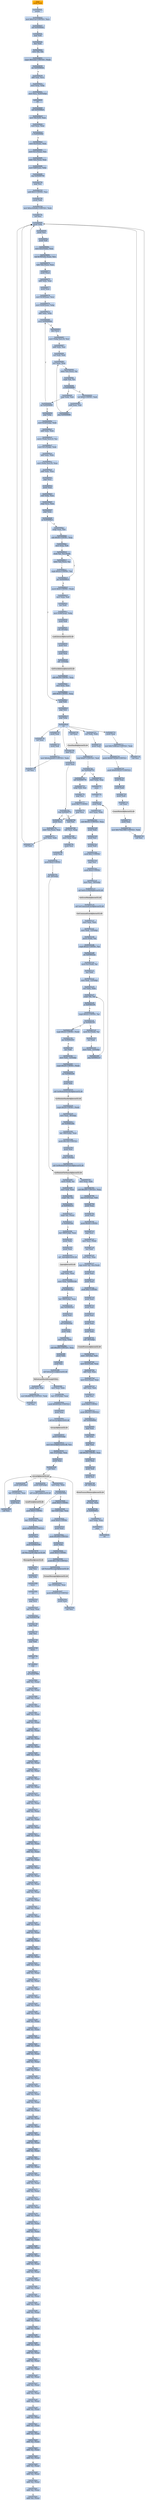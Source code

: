 digraph G {
node[shape=rectangle,style=filled,fillcolor=lightsteelblue,color=lightsteelblue]
bgcolor="transparent"
a0x00406640pushl_edx[label="start\npushl %edx",color="lightgrey",fillcolor="orange"];
a0x00406641pusha_[label="0x00406641\npusha "];
a0x00406642movl_0x21afUINT32_ecx[label="0x00406642\nmovl $0x21af<UINT32>, %ecx"];
a0x00406647call_0x0040664c[label="0x00406647\ncall 0x0040664c"];
a0x0040664cpopl_edi[label="0x0040664c\npopl %edi"];
a0x0040664ddecl_edi[label="0x0040664d\ndecl %edi"];
a0x0040664exorw_di_di[label="0x0040664e\nxorw %di, %di"];
a0x00406651cmpw_0x5a4dUINT16_edi_[label="0x00406651\ncmpw $0x5a4d<UINT16>, (%edi)"];
a0x00406656jne_0x0040664d[label="0x00406656\njne 0x0040664d"];
a0x00406658addl_edi_ecx[label="0x00406658\naddl %edi, %ecx"];
a0x0040665amovl_esp_ebp[label="0x0040665a\nmovl %esp, %ebp"];
a0x0040665cmovl_ecx_0x20ebp_[label="0x0040665c\nmovl %ecx, 0x20(%ebp)"];
a0x0040665fcld_[label="0x0040665f\ncld "];
a0x00406660call_0x004066e5[label="0x00406660\ncall 0x004066e5"];
a0x004066e5movl_fs_0x30_eax[label="0x004066e5\nmovl %fs:0x30, %eax"];
a0x004066ebtestl_eax_eax[label="0x004066eb\ntestl %eax, %eax"];
a0x004066edjs_0x004066fb[label="0x004066ed\njs 0x004066fb"];
a0x004066efmovl_0xceax__eax[label="0x004066ef\nmovl 0xc(%eax), %eax"];
a0x004066f2movl_0x1ceax__esi[label="0x004066f2\nmovl 0x1c(%eax), %esi"];
a0x004066f5lodsl_ds_esi__eax[label="0x004066f5\nlodsl %ds:(%esi), %eax"];
a0x004066f6movl_0x8eax__ebx[label="0x004066f6\nmovl 0x8(%eax), %ebx"];
a0x004066f9jmp_0x00406704[label="0x004066f9\njmp 0x00406704"];
a0x00406704popl_esi[label="0x00406704\npopl %esi"];
a0x00406705addl_0x3UINT8_esi[label="0x00406705\naddl $0x3<UINT8>, %esi"];
a0x00406708pushl_ebx[label="0x00406708\npushl %ebx"];
a0x00406709movl_0xec0e4e8eUINT32_edx[label="0x00406709\nmovl $0xec0e4e8e<UINT32>, %edx"];
a0x0040670ecall_esi[label="0x0040670e\ncall %esi"];
a0x00406668pushl_ebp[label="0x00406668\npushl %ebp"];
a0x00406669pushl_esi[label="0x00406669\npushl %esi"];
a0x0040666apushl_edi[label="0x0040666a\npushl %edi"];
a0x0040666bmovl_0x3cebx__eax[label="0x0040666b\nmovl 0x3c(%ebx), %eax"];
a0x0040666eleal_0x78ebxeax__esi[label="0x0040666e\nleal 0x78(%ebx,%eax), %esi"];
a0x00406672lodsl_ds_esi__eax[label="0x00406672\nlodsl %ds:(%esi), %eax"];
a0x00406673pushl_esi_[label="0x00406673\npushl (%esi)"];
a0x00406675addl_ebx_eax[label="0x00406675\naddl %ebx, %eax"];
a0x00406677pushl_eax[label="0x00406677\npushl %eax"];
a0x00406678movl_0x18eax__ecx[label="0x00406678\nmovl 0x18(%eax), %ecx"];
a0x0040667bmovl_0x20eax__ebp[label="0x0040667b\nmovl 0x20(%eax), %ebp"];
a0x0040667eaddl_ebx_ebp[label="0x0040667e\naddl %ebx, %ebp"];
a0x00406680jecxz_0x004066de[label="0x00406680\njecxz 0x004066de"];
a0x00406682decl_ecx[label="0x00406682\ndecl %ecx"];
a0x00406683movl_ebpecx4__esi[label="0x00406683\nmovl (%ebp,%ecx,4), %esi"];
a0x00406687addl_ebx_esi[label="0x00406687\naddl %ebx, %esi"];
a0x00406689xorl_edi_edi[label="0x00406689\nxorl %edi, %edi"];
a0x0040668bxorl_eax_eax[label="0x0040668b\nxorl %eax, %eax"];
a0x0040668dlodsb_ds_esi__al[label="0x0040668d\nlodsb %ds:(%esi), %al"];
a0x0040668ecmpb_ah_al[label="0x0040668e\ncmpb %ah, %al"];
a0x00406690je_0x00406699[label="0x00406690\nje 0x00406699"];
a0x00406692rorl_0xdUINT8_edi[label="0x00406692\nrorl $0xd<UINT8>, %edi"];
a0x00406695addl_eax_edi[label="0x00406695\naddl %eax, %edi"];
a0x00406697jmp_0x0040668b[label="0x00406697\njmp 0x0040668b"];
a0x00406699cmpl_edx_edi[label="0x00406699\ncmpl %edx, %edi"];
a0x0040669bjne_0x00406680[label="0x0040669b\njne 0x00406680"];
a0x0040669dpopl_ebp[label="0x0040669d\npopl %ebp"];
a0x0040669emovl_0x24ebp__edx[label="0x0040669e\nmovl 0x24(%ebp), %edx"];
a0x004066a1addl_ebx_edx[label="0x004066a1\naddl %ebx, %edx"];
a0x004066a3movw_edxecx2__cx[label="0x004066a3\nmovw (%edx,%ecx,2), %cx"];
a0x004066a7movl_0x1cebp__edx[label="0x004066a7\nmovl 0x1c(%ebp), %edx"];
a0x004066aaaddl_ebx_edx[label="0x004066aa\naddl %ebx, %edx"];
a0x004066acmovl_edxecx4__eax[label="0x004066ac\nmovl (%edx,%ecx,4), %eax"];
a0x004066afaddl_ebx_eax[label="0x004066af\naddl %ebx, %eax"];
a0x004066b1popl_ecx[label="0x004066b1\npopl %ecx"];
a0x004066b2pushl_eax[label="0x004066b2\npushl %eax"];
a0x004066b3subl_ebp_eax[label="0x004066b3\nsubl %ebp, %eax"];
a0x004066b5cmpl_ecx_eax[label="0x004066b5\ncmpl %ecx, %eax"];
a0x004066b7popl_eax[label="0x004066b7\npopl %eax"];
a0x004066b8ja_0x004066e1[label="0x004066b8\nja 0x004066e1"];
a0x004066e1popl_edi[label="0x004066e1\npopl %edi"];
a0x004066e2popl_esi[label="0x004066e2\npopl %esi"];
a0x004066e3popl_ebp[label="0x004066e3\npopl %ebp"];
a0x004066e4ret[label="0x004066e4\nret"];
a0x00406710pushl_eax[label="0x00406710\npushl %eax"];
a0x00406711movl_0x7c0dfcaaUINT32_edx[label="0x00406711\nmovl $0x7c0dfcaa<UINT32>, %edx"];
a0x00406716call_esi[label="0x00406716\ncall %esi"];
a0x00406718pushl_eax[label="0x00406718\npushl %eax"];
a0x00406719pushl_edi[label="0x00406719\npushl %edi"];
a0x0040671amovl_0x4ee4a045UINT32_edx[label="0x0040671a\nmovl $0x4ee4a045<UINT32>, %edx"];
a0x0040671fcall_esi[label="0x0040671f\ncall %esi"];
a0x00406721xorl_edx_edx[label="0x00406721\nxorl %edx, %edx"];
a0x00406723pushl_edx[label="0x00406723\npushl %edx"];
a0x00406724pushl_0x6d756369UINT32[label="0x00406724\npushl $0x6d756369<UINT32>"];
a0x00406729pushl_0x6c656167UINT32[label="0x00406729\npushl $0x6c656167<UINT32>"];
a0x0040672epushl_esp[label="0x0040672e\npushl %esp"];
a0x0040672fpushl_edx[label="0x0040672f\npushl %edx"];
a0x00406730pushl_edx[label="0x00406730\npushl %edx"];
a0x00406731call_eax[label="0x00406731\ncall %eax"];
CreateMutexA_kernel32_dll[label="CreateMutexA@kernel32.dll",color="lightgrey",fillcolor="lightgrey"];
a0x00406733pushl_eax[label="0x00406733\npushl %eax"];
a0x00406734movl_0x75da1966UINT32_edx[label="0x00406734\nmovl $0x75da1966<UINT32>, %edx"];
a0x00406739call_esi[label="0x00406739\ncall %esi"];
a0x004066baxchgl_eax_esi[label="0x004066ba\nxchgl %eax, %esi"];
a0x004066bbsubl_0x40UINT8_esp[label="0x004066bb\nsubl $0x40<UINT8>, %esp"];
a0x004066bemovl_esp_edi[label="0x004066be\nmovl %esp, %edi"];
a0x004066c0stosb_al_es_edi_[label="0x004066c0\nstosb %al, %es:(%edi)"];
a0x004066c1lodsb_ds_esi__al[label="0x004066c1\nlodsb %ds:(%esi), %al"];
a0x004066c2cmpb_0x2eUINT8_al[label="0x004066c2\ncmpb $0x2e<UINT8>, %al"];
a0x004066c4jne_0x004066c0[label="0x004066c4\njne 0x004066c0"];
a0x004066c6movb_0x0UINT8_edi_[label="0x004066c6\nmovb $0x0<UINT8>, (%edi)"];
a0x004066c9movl_esp_edi[label="0x004066c9\nmovl %esp, %edi"];
a0x004066cbincl_edi[label="0x004066cb\nincl %edi"];
a0x004066ccmovl_0x48esp__ebp[label="0x004066cc\nmovl 0x48(%esp), %ebp"];
a0x004066d0pushl_edi[label="0x004066d0\npushl %edi"];
a0x004066d1call__8ebp_[label="0x004066d1\ncall -8(%ebp)"];
LoadLibraryA_kernel32_dll[label="LoadLibraryA@kernel32.dll",color="lightgrey",fillcolor="lightgrey"];
a0x004066d4pushl_esi[label="0x004066d4\npushl %esi"];
a0x004066d5pushl_eax[label="0x004066d5\npushl %eax"];
a0x004066d6call__12ebp_[label="0x004066d6\ncall -12(%ebp)"];
GetProcAddress_kernel32_dll[label="GetProcAddress@kernel32.dll",color="lightgrey",fillcolor="lightgrey"];
a0x004066d9addl_0x38UINT8_esp[label="0x004066d9\naddl $0x38<UINT8>, %esp"];
a0x004066dcmovl_eax_ecx[label="0x004066dc\nmovl %eax, %ecx"];
a0x004066deaddl_0x8UINT8_esp[label="0x004066de\naddl $0x8<UINT8>, %esp"];
a0x0040673bcall_eax[label="0x0040673b\ncall %eax"];
RtlGetLastWin32Error_NTDLL[label="RtlGetLastWin32Error@NTDLL",color="lightgrey",fillcolor="lightgrey"];
a0x0040673dxchgl_eax_edi[label="0x0040673d\nxchgl %eax, %edi"];
a0x0040673emovl_0xffd97fbUINT32_edx[label="0x0040673e\nmovl $0xffd97fb<UINT32>, %edx"];
a0x00406743call_esi[label="0x00406743\ncall %esi"];
a0x00406745call_eax[label="0x00406745\ncall %eax"];
CloseHandle_kernel32_dll[label="CloseHandle@kernel32.dll",color="lightgrey",fillcolor="lightgrey"];
a0x00406747cmpl_0xb7UINT32_edi[label="0x00406747\ncmpl $0xb7<UINT32>, %edi"];
a0x0040674djne_0x00406753[label="0x0040674d\njne 0x00406753"];
a0x0040674fmovl_ebp_esp[label="0x0040674f\nmovl %ebp, %esp"];
a0x00406753call_0x00406774[label="0x00406753\ncall 0x00406774"];
a0x00406774xchgl_edi_esi[label="0x00406774\nxchgl %edi, %esi"];
a0x00406776popl_esi[label="0x00406776\npopl %esi"];
a0x00406777pushl_0x7UINT8[label="0x00406777\npushl $0x7<UINT8>"];
a0x00406779popl_ecx[label="0x00406779\npopl %ecx"];
a0x0040677apushl_ecx[label="0x0040677a\npushl %ecx"];
a0x0040677blodsl_ds_esi__eax[label="0x0040677b\nlodsl %ds:(%esi), %eax"];
a0x0040677cmovl_eax_edx[label="0x0040677c\nmovl %eax, %edx"];
a0x0040677ecall_edi[label="0x0040677e\ncall %edi"];
a0x00406780popl_ecx[label="0x00406780\npopl %ecx"];
a0x00406781pushl_eax[label="0x00406781\npushl %eax"];
a0x00406782loop_0x0040677a[label="0x00406782\nloop 0x0040677a"];
a0x00406784incb_ch[label="0x00406784\nincb %ch"];
a0x00406786subl_ecx_esp[label="0x00406786\nsubl %ecx, %esp"];
a0x00406788movl_esp_eax[label="0x00406788\nmovl %esp, %eax"];
a0x0040678apushl_ecx[label="0x0040678a\npushl %ecx"];
a0x0040678bpushl_eax[label="0x0040678b\npushl %eax"];
a0x0040678cpushl_0x0UINT8[label="0x0040678c\npushl $0x0<UINT8>"];
a0x0040678ecall__36ebp_[label="0x0040678e\ncall -36(%ebp)"];
GetModuleFileNameA_kernel32_dll[label="GetModuleFileNameA@kernel32.dll",color="lightgrey",fillcolor="lightgrey"];
a0x00406791movl_esp_ebx[label="0x00406791\nmovl %esp, %ebx"];
a0x00406793subl_0x200UINT32_esp[label="0x00406793\nsubl $0x200<UINT32>, %esp"];
a0x00406799leal_0x10esp__edi[label="0x00406799\nleal 0x10(%esp), %edi"];
a0x0040679dpushl_esp[label="0x0040679d\npushl %esp"];
a0x0040679epushl_edi[label="0x0040679e\npushl %edi"];
a0x0040679fpushl_0x44UINT8[label="0x0040679f\npushl $0x44<UINT8>"];
a0x004067a1popl_ecx[label="0x004067a1\npopl %ecx"];
a0x004067a2movl_ecx_edi_[label="0x004067a2\nmovl %ecx, (%edi)"];
a0x004067a4incl_edi[label="0x004067a4\nincl %edi"];
a0x004067a5xorl_eax_eax[label="0x004067a5\nxorl %eax, %eax"];
a0x004067a7repz_stosb_al_es_edi_[label="0x004067a7\nrepz stosb %al, %es:(%edi)"];
a0x004067a9pushl_eax[label="0x004067a9\npushl %eax"];
a0x004067aapushl_eax[label="0x004067aa\npushl %eax"];
a0x004067abpushl_0xcUINT8[label="0x004067ab\npushl $0xc<UINT8>"];
a0x004067adpushl_eax[label="0x004067ad\npushl %eax"];
a0x004067aepushl_eax[label="0x004067ae\npushl %eax"];
a0x004067afpushl_eax[label="0x004067af\npushl %eax"];
a0x004067b0pushl_eax[label="0x004067b0\npushl %eax"];
a0x004067b1pushl_ebx[label="0x004067b1\npushl %ebx"];
a0x004067b2call__40ebp_[label="0x004067b2\ncall -40(%ebp)"];
CreateProcessA_kernel32_dll[label="CreateProcessA@kernel32.dll",color="lightgrey",fillcolor="lightgrey"];
a0x004067b5movl__16ebp__edi[label="0x004067b5\nmovl -16(%ebp), %edi"];
a0x004067b8movl_0x3cedi__eax[label="0x004067b8\nmovl 0x3c(%edi), %eax"];
a0x004067bbaddl_edi_eax[label="0x004067bb\naddl %edi, %eax"];
a0x004067bdmovl_0x2ceax__eax[label="0x004067bd\nmovl 0x2c(%eax), %eax"];
a0x004067c0addl_eax_edi[label="0x004067c0\naddl %eax, %edi"];
a0x004067c2popl_esi[label="0x004067c2\npopl %esi"];
a0x004067c3pushl_0x0UINT8[label="0x004067c3\npushl $0x0<UINT8>"];
a0x004067c5pushl_0xe52UINT32[label="0x004067c5\npushl $0xe52<UINT32>"];
a0x004067cacall_0x00406665[label="0x004067ca\ncall 0x00406665"];
a0x00406665popl_eax[label="0x00406665\npopl %eax"];
a0x00406666call_eax[label="0x00406666\ncall %eax"];
a0x004067cfpopl_eax[label="0x004067cf\npopl %eax"];
a0x004067d0subl_0x28UINT8_eax[label="0x004067d0\nsubl $0x28<UINT8>, %eax"];
a0x004067d3pushl_eax[label="0x004067d3\npushl %eax"];
a0x004067d4pushl_edi[label="0x004067d4\npushl %edi"];
a0x004067d5pushl_esi[label="0x004067d5\npushl %esi"];
a0x004067d6call__44ebp_[label="0x004067d6\ncall -44(%ebp)"];
WriteProcessMemory_kernel32_dll[label="WriteProcessMemory@kernel32.dll",color="lightgrey",fillcolor="lightgrey"];
a0x004067d9orl_eax_eax[label="0x004067d9\norl %eax, %eax"];
a0x004067dbje_0x00406813[label="0x004067db\nje 0x00406813"];
a0x00406813movl_ebp_esp[label="0x00406813\nmovl %ebp, %esp"];
a0x00406815popa_[label="0x00406815\npopa "];
a0x00406816ret[label="0x00406816\nret"];
a0x004021afpushl_ebp[label="0x004021af\npushl %ebp"];
a0x004021b0movl_esp_ebp[label="0x004021b0\nmovl %esp, %ebp"];
a0x004021b2subl_0x52cUINT32_esp[label="0x004021b2\nsubl $0x52c<UINT32>, %esp"];
a0x004021b8pushl_ebx[label="0x004021b8\npushl %ebx"];
a0x004021b9pushl_esi[label="0x004021b9\npushl %esi"];
a0x004021bapushl_edi[label="0x004021ba\npushl %edi"];
a0x004021bbpushl_0x1UINT8[label="0x004021bb\npushl $0x1<UINT8>"];
a0x004021bdpopl_esi[label="0x004021bd\npopl %esi"];
a0x004021bepushl_0x4UINT8[label="0x004021be\npushl $0x4<UINT8>"];
a0x004021c0movl_esi__24ebp_[label="0x004021c0\nmovl %esi, -24(%ebp)"];
a0x004021c3call_SetErrorMode_kernel32_dll[label="0x004021c3\ncall SetErrorMode@kernel32.dll"];
SetErrorMode_kernel32_dll[label="SetErrorMode@kernel32.dll",color="lightgrey",fillcolor="lightgrey"];
a0x004021c9call_GetCommandLineA_kernel32_dll[label="0x004021c9\ncall GetCommandLineA@kernel32.dll"];
GetCommandLineA_kernel32_dll[label="GetCommandLineA@kernel32.dll",color="lightgrey",fillcolor="lightgrey"];
a0x004021cfmovl_eax_edi[label="0x004021cf\nmovl %eax, %edi"];
a0x004021d1movl_edi__12ebp_[label="0x004021d1\nmovl %edi, -12(%ebp)"];
a0x004021d4movb_edi__al[label="0x004021d4\nmovb (%edi), %al"];
a0x004021d6cmpb_0x22UINT8_al[label="0x004021d6\ncmpb $0x22<UINT8>, %al"];
a0x004021d8jne_0x004022aa[label="0x004021d8\njne 0x004022aa"];
a0x004021demovb_0x1edi__al[label="0x004021de\nmovb 0x1(%edi), %al"];
a0x004021e1incl_edi[label="0x004021e1\nincl %edi"];
a0x004021e2movl_edi__12ebp_[label="0x004021e2\nmovl %edi, -12(%ebp)"];
a0x004021e5xorl_ebx_ebx[label="0x004021e5\nxorl %ebx, %ebx"];
a0x004021e7cmpb_bl_al[label="0x004021e7\ncmpb %bl, %al"];
a0x004021e9je_0x004021f8[label="0x004021e9\nje 0x004021f8"];
a0x004021ebcmpb_0x22UINT8_al[label="0x004021eb\ncmpb $0x22<UINT8>, %al"];
a0x004021edje_0x004021f8[label="0x004021ed\nje 0x004021f8"];
a0x004021efmovb_0x1edi__al[label="0x004021ef\nmovb 0x1(%edi), %al"];
a0x004021f2incl_edi[label="0x004021f2\nincl %edi"];
a0x004021f3movl_edi__12ebp_[label="0x004021f3\nmovl %edi, -12(%ebp)"];
a0x004021f6jmp_0x004021e7[label="0x004021f6\njmp 0x004021e7"];
a0x004021f8cmpb_0x22UINT8_edi_[label="0x004021f8\ncmpb $0x22<UINT8>, (%edi)"];
a0x004021fbjne_0x00402201[label="0x004021fb\njne 0x00402201"];
a0x004021fdincl_edi[label="0x004021fd\nincl %edi"];
a0x004021femovl_edi__12ebp_[label="0x004021fe\nmovl %edi, -12(%ebp)"];
a0x00402201cmpb_0x20UINT8_edi_[label="0x00402201\ncmpb $0x20<UINT8>, (%edi)"];
a0x00402204jne_0x0040220f[label="0x00402204\njne 0x0040220f"];
a0x0040220fpushl_ebx[label="0x0040220f\npushl %ebx"];
a0x00402210call_GetModuleHandleA_kernel32_dll[label="0x00402210\ncall GetModuleHandleA@kernel32.dll"];
GetModuleHandleA_kernel32_dll[label="GetModuleHandleA@kernel32.dll",color="lightgrey",fillcolor="lightgrey"];
a0x00402216cmpb_0x2fUINT8_edi_[label="0x00402216\ncmpb $0x2f<UINT8>, (%edi)"];
a0x00402219movl_eax__8ebp_[label="0x00402219\nmovl %eax, -8(%ebp)"];
a0x0040221cjne_0x00402282[label="0x0040221c\njne 0x00402282"];
a0x00402282leal__940ebp__eax[label="0x00402282\nleal -940(%ebp), %eax"];
a0x00402288pushl_0x100UINT32[label="0x00402288\npushl $0x100<UINT32>"];
a0x0040228dpushl_eax[label="0x0040228d\npushl %eax"];
a0x0040228epushl__8ebp_[label="0x0040228e\npushl -8(%ebp)"];
a0x00402291call_GetModuleFileNameA_kernel32_dll[label="0x00402291\ncall GetModuleFileNameA@kernel32.dll"];
a0x00402297movb_edi__cl[label="0x00402297\nmovb (%edi), %cl"];
a0x00402299movl_edi_eax[label="0x00402299\nmovl %edi, %eax"];
a0x0040229bcmpb_bl_cl[label="0x0040229b\ncmpb %bl, %cl"];
a0x0040229dje_0x004022c5[label="0x0040229d\nje 0x004022c5"];
a0x004022c5cmpb_bl_eax_[label="0x004022c5\ncmpb %bl, (%eax)"];
a0x004022c7je_0x004022fb[label="0x004022c7\nje 0x004022fb"];
a0x004022fbleal__940ebp__eax[label="0x004022fb\nleal -940(%ebp), %eax"];
a0x00402301pushl_ebx[label="0x00402301\npushl %ebx"];
a0x00402302pushl_eax[label="0x00402302\npushl %eax"];
a0x00402303call__lopen_kernel32_dll[label="0x00402303\ncall _lopen@kernel32.dll"];
a_lopen_kernel32_dll[label="_lopen@kernel32.dll",color="lightgrey",fillcolor="lightgrey"];
a0x00402309cmpl_ebx_eax[label="0x00402309\ncmpl %ebx, %eax"];
a0x0040230bmovl_eax_0x00405340[label="0x0040230b\nmovl %eax, 0x00405340"];
a0x00402310jnl_0x0040231d[label="0x00402310\njnl 0x0040231d"];
a0x00402312leal__940ebp__eax[label="0x00402312\nleal -940(%ebp), %eax"];
a0x00402318jmp_0x004025e2[label="0x00402318\njmp 0x004025e2"];
a0x004025e2pushl_eax[label="0x004025e2\npushl %eax"];
a0x004025e3call_0x00402feb[label="0x004025e3\ncall 0x00402feb"];
a0x00402febpushl_ebp[label="0x00402feb\npushl %ebp"];
a0x00402fecmovl_esp_ebp[label="0x00402fec\nmovl %esp, %ebp"];
a0x00402feesubl_0x200UINT32_esp[label="0x00402fee\nsubl $0x200<UINT32>, %esp"];
a0x00402ff4pushl_ebx[label="0x00402ff4\npushl %ebx"];
a0x00402ff5pushl_esi[label="0x00402ff5\npushl %esi"];
a0x00402ff6call_GetLastError_kernel32_dll[label="0x00402ff6\ncall GetLastError@kernel32.dll"];
a0x00402ffcmovl_eax_ebx[label="0x00402ffc\nmovl %eax, %ebx"];
a0x00402ffeleal__512ebp__eax[label="0x00402ffe\nleal -512(%ebp), %eax"];
a0x00403004pushl_0x4052dcUINT32[label="0x00403004\npushl $0x4052dc<UINT32>"];
a0x00403009pushl_eax[label="0x00403009\npushl %eax"];
a0x0040300acall_lstrcpyA_kernel32_dll[label="0x0040300a\ncall lstrcpyA@kernel32.dll"];
lstrcpyA_kernel32_dll[label="lstrcpyA@kernel32.dll",color="lightgrey",fillcolor="lightgrey"];
a0x00403010pushl_0x8ebp_[label="0x00403010\npushl 0x8(%ebp)"];
a0x00403013movl_lstrcatA_kernel32_dll_esi[label="0x00403013\nmovl lstrcatA@kernel32.dll, %esi"];
a0x00403019leal__512ebp__eax[label="0x00403019\nleal -512(%ebp), %eax"];
a0x0040301fpushl_eax[label="0x0040301f\npushl %eax"];
a0x00403020call_esi[label="0x00403020\ncall %esi"];
lstrcatA_kernel32_dll[label="lstrcatA@kernel32.dll",color="lightgrey",fillcolor="lightgrey"];
a0x00403022testl_ebx_ebx[label="0x00403022\ntestl %ebx, %ebx"];
a0x00403024je_0x00403064[label="0x00403024\nje 0x00403064"];
a0x00403026pushl_0x0UINT8[label="0x00403026\npushl $0x0<UINT8>"];
a0x00403064pushl_0x0UINT8[label="0x00403064\npushl $0x0<UINT8>"];
a0x00403066leal__512ebp__eax[label="0x00403066\nleal -512(%ebp), %eax"];
a0x0040306cpushl_0x405204UINT32[label="0x0040306c\npushl $0x405204<UINT32>"];
a0x00403071pushl_eax[label="0x00403071\npushl %eax"];
a0x00403072pushl_0x00405300[label="0x00403072\npushl 0x00405300"];
a0x00403078call_MessageBoxA_user32_dll[label="0x00403078\ncall MessageBoxA@user32.dll"];
MessageBoxA_user32_dll[label="MessageBoxA@user32.dll",color="lightgrey",fillcolor="lightgrey"];
a0x0040307epopl_esi[label="0x0040307e\npopl %esi"];
a0x0040307fpopl_ebx[label="0x0040307f\npopl %ebx"];
a0x00403080leave_[label="0x00403080\nleave "];
a0x00403081ret[label="0x00403081\nret"];
a0x004025e8popl_ecx[label="0x004025e8\npopl %ecx"];
a0x004025e9xorl_eax_eax[label="0x004025e9\nxorl %eax, %eax"];
a0x004025ebjmp_0x004027d6[label="0x004025eb\njmp 0x004027d6"];
a0x004027d6popl_edi[label="0x004027d6\npopl %edi"];
a0x004027d7popl_esi[label="0x004027d7\npopl %esi"];
a0x004027d8popl_ebx[label="0x004027d8\npopl %ebx"];
a0x004027d9leave_[label="0x004027d9\nleave "];
a0x004027daret[label="0x004027da\nret"];
a0x7c8000c0nop_[label="0x7c8000c0\nnop "];
a0x7c8000c1call_0x63d7f9f4[label="0x7c8000c1\ncall 0x63d7f9f4"];
a0x63d7f9f4addb_al_eax_[label="0x63d7f9f4\naddb %al, (%eax)"];
a0x63d7f9f6addb_al_eax_[label="0x63d7f9f6\naddb %al, (%eax)"];
a0x63d7f9f8addb_al_eax_[label="0x63d7f9f8\naddb %al, (%eax)"];
a0x63d7f9faaddb_al_eax_[label="0x63d7f9fa\naddb %al, (%eax)"];
a0x63d7f9fcaddb_al_eax_[label="0x63d7f9fc\naddb %al, (%eax)"];
a0x63d7f9feaddb_al_eax_[label="0x63d7f9fe\naddb %al, (%eax)"];
a0x63d7fa00addb_al_eax_[label="0x63d7fa00\naddb %al, (%eax)"];
a0x63d7fa02addb_al_eax_[label="0x63d7fa02\naddb %al, (%eax)"];
a0x63d7fa04addb_al_eax_[label="0x63d7fa04\naddb %al, (%eax)"];
a0x63d7fa06addb_al_eax_[label="0x63d7fa06\naddb %al, (%eax)"];
a0x63d7fa08addb_al_eax_[label="0x63d7fa08\naddb %al, (%eax)"];
a0x63d7fa0aaddb_al_eax_[label="0x63d7fa0a\naddb %al, (%eax)"];
a0x63d7fa0caddb_al_eax_[label="0x63d7fa0c\naddb %al, (%eax)"];
a0x63d7fa0eaddb_al_eax_[label="0x63d7fa0e\naddb %al, (%eax)"];
a0x63d7fa10addb_al_eax_[label="0x63d7fa10\naddb %al, (%eax)"];
a0x63d7fa12addb_al_eax_[label="0x63d7fa12\naddb %al, (%eax)"];
a0x63d7fa14addb_al_eax_[label="0x63d7fa14\naddb %al, (%eax)"];
a0x63d7fa16addb_al_eax_[label="0x63d7fa16\naddb %al, (%eax)"];
a0x63d7fa18addb_al_eax_[label="0x63d7fa18\naddb %al, (%eax)"];
a0x63d7fa1aaddb_al_eax_[label="0x63d7fa1a\naddb %al, (%eax)"];
a0x63d7fa1caddb_al_eax_[label="0x63d7fa1c\naddb %al, (%eax)"];
a0x63d7fa1eaddb_al_eax_[label="0x63d7fa1e\naddb %al, (%eax)"];
a0x63d7fa20addb_al_eax_[label="0x63d7fa20\naddb %al, (%eax)"];
a0x63d7fa22addb_al_eax_[label="0x63d7fa22\naddb %al, (%eax)"];
a0x63d7fa24addb_al_eax_[label="0x63d7fa24\naddb %al, (%eax)"];
a0x63d7fa26addb_al_eax_[label="0x63d7fa26\naddb %al, (%eax)"];
a0x63d7fa28addb_al_eax_[label="0x63d7fa28\naddb %al, (%eax)"];
a0x63d7fa2aaddb_al_eax_[label="0x63d7fa2a\naddb %al, (%eax)"];
a0x63d7fa2caddb_al_eax_[label="0x63d7fa2c\naddb %al, (%eax)"];
a0x63d7fa2eaddb_al_eax_[label="0x63d7fa2e\naddb %al, (%eax)"];
a0x63d7fa30addb_al_eax_[label="0x63d7fa30\naddb %al, (%eax)"];
a0x63d7fa32addb_al_eax_[label="0x63d7fa32\naddb %al, (%eax)"];
a0x63d7fa34addb_al_eax_[label="0x63d7fa34\naddb %al, (%eax)"];
a0x63d7fa36addb_al_eax_[label="0x63d7fa36\naddb %al, (%eax)"];
a0x63d7fa38addb_al_eax_[label="0x63d7fa38\naddb %al, (%eax)"];
a0x63d7fa3aaddb_al_eax_[label="0x63d7fa3a\naddb %al, (%eax)"];
a0x63d7fa3caddb_al_eax_[label="0x63d7fa3c\naddb %al, (%eax)"];
a0x63d7fa3eaddb_al_eax_[label="0x63d7fa3e\naddb %al, (%eax)"];
a0x63d7fa40addb_al_eax_[label="0x63d7fa40\naddb %al, (%eax)"];
a0x63d7fa42addb_al_eax_[label="0x63d7fa42\naddb %al, (%eax)"];
a0x63d7fa44addb_al_eax_[label="0x63d7fa44\naddb %al, (%eax)"];
a0x63d7fa46addb_al_eax_[label="0x63d7fa46\naddb %al, (%eax)"];
a0x63d7fa48addb_al_eax_[label="0x63d7fa48\naddb %al, (%eax)"];
a0x63d7fa4aaddb_al_eax_[label="0x63d7fa4a\naddb %al, (%eax)"];
a0x63d7fa4caddb_al_eax_[label="0x63d7fa4c\naddb %al, (%eax)"];
a0x63d7fa4eaddb_al_eax_[label="0x63d7fa4e\naddb %al, (%eax)"];
a0x63d7fa50addb_al_eax_[label="0x63d7fa50\naddb %al, (%eax)"];
a0x63d7fa52addb_al_eax_[label="0x63d7fa52\naddb %al, (%eax)"];
a0x63d7fa54addb_al_eax_[label="0x63d7fa54\naddb %al, (%eax)"];
a0x63d7fa56addb_al_eax_[label="0x63d7fa56\naddb %al, (%eax)"];
a0x63d7fa58addb_al_eax_[label="0x63d7fa58\naddb %al, (%eax)"];
a0x63d7fa5aaddb_al_eax_[label="0x63d7fa5a\naddb %al, (%eax)"];
a0x63d7fa5caddb_al_eax_[label="0x63d7fa5c\naddb %al, (%eax)"];
a0x63d7fa5eaddb_al_eax_[label="0x63d7fa5e\naddb %al, (%eax)"];
a0x63d7fa60addb_al_eax_[label="0x63d7fa60\naddb %al, (%eax)"];
a0x63d7fa62addb_al_eax_[label="0x63d7fa62\naddb %al, (%eax)"];
a0x63d7fa64addb_al_eax_[label="0x63d7fa64\naddb %al, (%eax)"];
a0x63d7fa66addb_al_eax_[label="0x63d7fa66\naddb %al, (%eax)"];
a0x63d7fa68addb_al_eax_[label="0x63d7fa68\naddb %al, (%eax)"];
a0x63d7fa6aaddb_al_eax_[label="0x63d7fa6a\naddb %al, (%eax)"];
a0x63d7fa6caddb_al_eax_[label="0x63d7fa6c\naddb %al, (%eax)"];
a0x63d7fa6eaddb_al_eax_[label="0x63d7fa6e\naddb %al, (%eax)"];
a0x63d7fa70addb_al_eax_[label="0x63d7fa70\naddb %al, (%eax)"];
a0x63d7fa72addb_al_eax_[label="0x63d7fa72\naddb %al, (%eax)"];
a0x63d7fa74addb_al_eax_[label="0x63d7fa74\naddb %al, (%eax)"];
a0x63d7fa76addb_al_eax_[label="0x63d7fa76\naddb %al, (%eax)"];
a0x63d7fa78addb_al_eax_[label="0x63d7fa78\naddb %al, (%eax)"];
a0x63d7fa7aaddb_al_eax_[label="0x63d7fa7a\naddb %al, (%eax)"];
a0x63d7fa7caddb_al_eax_[label="0x63d7fa7c\naddb %al, (%eax)"];
a0x63d7fa7eaddb_al_eax_[label="0x63d7fa7e\naddb %al, (%eax)"];
a0x63d7fa80addb_al_eax_[label="0x63d7fa80\naddb %al, (%eax)"];
a0x63d7fa82addb_al_eax_[label="0x63d7fa82\naddb %al, (%eax)"];
a0x63d7fa84addb_al_eax_[label="0x63d7fa84\naddb %al, (%eax)"];
a0x63d7fa86addb_al_eax_[label="0x63d7fa86\naddb %al, (%eax)"];
a0x63d7fa88addb_al_eax_[label="0x63d7fa88\naddb %al, (%eax)"];
a0x63d7fa8aaddb_al_eax_[label="0x63d7fa8a\naddb %al, (%eax)"];
a0x63d7fa8caddb_al_eax_[label="0x63d7fa8c\naddb %al, (%eax)"];
a0x63d7fa8eaddb_al_eax_[label="0x63d7fa8e\naddb %al, (%eax)"];
a0x63d7fa90addb_al_eax_[label="0x63d7fa90\naddb %al, (%eax)"];
a0x63d7fa92addb_al_eax_[label="0x63d7fa92\naddb %al, (%eax)"];
a0x63d7fa94addb_al_eax_[label="0x63d7fa94\naddb %al, (%eax)"];
a0x63d7fa96addb_al_eax_[label="0x63d7fa96\naddb %al, (%eax)"];
a0x63d7fa98addb_al_eax_[label="0x63d7fa98\naddb %al, (%eax)"];
a0x63d7fa9aaddb_al_eax_[label="0x63d7fa9a\naddb %al, (%eax)"];
a0x63d7fa9caddb_al_eax_[label="0x63d7fa9c\naddb %al, (%eax)"];
a0x63d7fa9eaddb_al_eax_[label="0x63d7fa9e\naddb %al, (%eax)"];
a0x63d7faa0addb_al_eax_[label="0x63d7faa0\naddb %al, (%eax)"];
a0x63d7faa2addb_al_eax_[label="0x63d7faa2\naddb %al, (%eax)"];
a0x63d7faa4addb_al_eax_[label="0x63d7faa4\naddb %al, (%eax)"];
a0x63d7faa6addb_al_eax_[label="0x63d7faa6\naddb %al, (%eax)"];
a0x63d7faa8addb_al_eax_[label="0x63d7faa8\naddb %al, (%eax)"];
a0x63d7faaaaddb_al_eax_[label="0x63d7faaa\naddb %al, (%eax)"];
a0x63d7faacaddb_al_eax_[label="0x63d7faac\naddb %al, (%eax)"];
a0x63d7faaeaddb_al_eax_[label="0x63d7faae\naddb %al, (%eax)"];
a0x63d7fab0addb_al_eax_[label="0x63d7fab0\naddb %al, (%eax)"];
a0x63d7fab2addb_al_eax_[label="0x63d7fab2\naddb %al, (%eax)"];
a0x63d7fab4addb_al_eax_[label="0x63d7fab4\naddb %al, (%eax)"];
a0x63d7fab6addb_al_eax_[label="0x63d7fab6\naddb %al, (%eax)"];
a0x63d7fab8addb_al_eax_[label="0x63d7fab8\naddb %al, (%eax)"];
a0x63d7fabaaddb_al_eax_[label="0x63d7faba\naddb %al, (%eax)"];
a0x63d7fabcaddb_al_eax_[label="0x63d7fabc\naddb %al, (%eax)"];
a0x63d7fabeaddb_al_eax_[label="0x63d7fabe\naddb %al, (%eax)"];
a0x00403028leal_0x8ebp__eax[label="0x00403028\nleal 0x8(%ebp), %eax"];
a0x0040302bpushl_0x0UINT8[label="0x0040302b\npushl $0x0<UINT8>"];
a0x0040302dpushl_eax[label="0x0040302d\npushl %eax"];
a0x0040302epushl_0x400UINT32[label="0x0040302e\npushl $0x400<UINT32>"];
a0x00403033pushl_ebx[label="0x00403033\npushl %ebx"];
a0x00403034pushl_0x0UINT8[label="0x00403034\npushl $0x0<UINT8>"];
a0x00403036pushl_0x1100UINT32[label="0x00403036\npushl $0x1100<UINT32>"];
a0x0040303bcall_FormatMessageA_kernel32_dll[label="0x0040303b\ncall FormatMessageA@kernel32.dll"];
FormatMessageA_kernel32_dll[label="FormatMessageA@kernel32.dll",color="lightgrey",fillcolor="lightgrey"];
a0x00403041leal__512ebp__eax[label="0x00403041\nleal -512(%ebp), %eax"];
a0x00403047pushl_0x4052c4UINT32[label="0x00403047\npushl $0x4052c4<UINT32>"];
a0x0040304cpushl_eax[label="0x0040304c\npushl %eax"];
a0x0040304dcall_esi[label="0x0040304d\ncall %esi"];
a0x0040304fpushl_0x8ebp_[label="0x0040304f\npushl 0x8(%ebp)"];
a0x00403052leal__512ebp__eax[label="0x00403052\nleal -512(%ebp), %eax"];
a0x00403058pushl_eax[label="0x00403058\npushl %eax"];
a0x00403059call_esi[label="0x00403059\ncall %esi"];
a0x0040305bpushl_0x8ebp_[label="0x0040305b\npushl 0x8(%ebp)"];
a0x0040305ecall_LocalFree_kernel32_dll[label="0x0040305e\ncall LocalFree@kernel32.dll"];
LocalFree_kernel32_dll[label="LocalFree@kernel32.dll",color="lightgrey",fillcolor="lightgrey"];
a0x00406751popa_[label="0x00406751\npopa "];
a0x00406752ret[label="0x00406752\nret"];
a0x00406640pushl_edx -> a0x00406641pusha_ [color="#000000"];
a0x00406641pusha_ -> a0x00406642movl_0x21afUINT32_ecx [color="#000000"];
a0x00406642movl_0x21afUINT32_ecx -> a0x00406647call_0x0040664c [color="#000000"];
a0x00406647call_0x0040664c -> a0x0040664cpopl_edi [color="#000000"];
a0x0040664cpopl_edi -> a0x0040664ddecl_edi [color="#000000"];
a0x0040664ddecl_edi -> a0x0040664exorw_di_di [color="#000000"];
a0x0040664exorw_di_di -> a0x00406651cmpw_0x5a4dUINT16_edi_ [color="#000000"];
a0x00406651cmpw_0x5a4dUINT16_edi_ -> a0x00406656jne_0x0040664d [color="#000000"];
a0x00406656jne_0x0040664d -> a0x00406658addl_edi_ecx [color="#000000",label="F"];
a0x00406658addl_edi_ecx -> a0x0040665amovl_esp_ebp [color="#000000"];
a0x0040665amovl_esp_ebp -> a0x0040665cmovl_ecx_0x20ebp_ [color="#000000"];
a0x0040665cmovl_ecx_0x20ebp_ -> a0x0040665fcld_ [color="#000000"];
a0x0040665fcld_ -> a0x00406660call_0x004066e5 [color="#000000"];
a0x00406660call_0x004066e5 -> a0x004066e5movl_fs_0x30_eax [color="#000000"];
a0x004066e5movl_fs_0x30_eax -> a0x004066ebtestl_eax_eax [color="#000000"];
a0x004066ebtestl_eax_eax -> a0x004066edjs_0x004066fb [color="#000000"];
a0x004066edjs_0x004066fb -> a0x004066efmovl_0xceax__eax [color="#000000",label="F"];
a0x004066efmovl_0xceax__eax -> a0x004066f2movl_0x1ceax__esi [color="#000000"];
a0x004066f2movl_0x1ceax__esi -> a0x004066f5lodsl_ds_esi__eax [color="#000000"];
a0x004066f5lodsl_ds_esi__eax -> a0x004066f6movl_0x8eax__ebx [color="#000000"];
a0x004066f6movl_0x8eax__ebx -> a0x004066f9jmp_0x00406704 [color="#000000"];
a0x004066f9jmp_0x00406704 -> a0x00406704popl_esi [color="#000000"];
a0x00406704popl_esi -> a0x00406705addl_0x3UINT8_esi [color="#000000"];
a0x00406705addl_0x3UINT8_esi -> a0x00406708pushl_ebx [color="#000000"];
a0x00406708pushl_ebx -> a0x00406709movl_0xec0e4e8eUINT32_edx [color="#000000"];
a0x00406709movl_0xec0e4e8eUINT32_edx -> a0x0040670ecall_esi [color="#000000"];
a0x0040670ecall_esi -> a0x00406668pushl_ebp [color="#000000"];
a0x00406668pushl_ebp -> a0x00406669pushl_esi [color="#000000"];
a0x00406669pushl_esi -> a0x0040666apushl_edi [color="#000000"];
a0x0040666apushl_edi -> a0x0040666bmovl_0x3cebx__eax [color="#000000"];
a0x0040666bmovl_0x3cebx__eax -> a0x0040666eleal_0x78ebxeax__esi [color="#000000"];
a0x0040666eleal_0x78ebxeax__esi -> a0x00406672lodsl_ds_esi__eax [color="#000000"];
a0x00406672lodsl_ds_esi__eax -> a0x00406673pushl_esi_ [color="#000000"];
a0x00406673pushl_esi_ -> a0x00406675addl_ebx_eax [color="#000000"];
a0x00406675addl_ebx_eax -> a0x00406677pushl_eax [color="#000000"];
a0x00406677pushl_eax -> a0x00406678movl_0x18eax__ecx [color="#000000"];
a0x00406678movl_0x18eax__ecx -> a0x0040667bmovl_0x20eax__ebp [color="#000000"];
a0x0040667bmovl_0x20eax__ebp -> a0x0040667eaddl_ebx_ebp [color="#000000"];
a0x0040667eaddl_ebx_ebp -> a0x00406680jecxz_0x004066de [color="#000000"];
a0x00406680jecxz_0x004066de -> a0x00406682decl_ecx [color="#000000",label="F"];
a0x00406682decl_ecx -> a0x00406683movl_ebpecx4__esi [color="#000000"];
a0x00406683movl_ebpecx4__esi -> a0x00406687addl_ebx_esi [color="#000000"];
a0x00406687addl_ebx_esi -> a0x00406689xorl_edi_edi [color="#000000"];
a0x00406689xorl_edi_edi -> a0x0040668bxorl_eax_eax [color="#000000"];
a0x0040668bxorl_eax_eax -> a0x0040668dlodsb_ds_esi__al [color="#000000"];
a0x0040668dlodsb_ds_esi__al -> a0x0040668ecmpb_ah_al [color="#000000"];
a0x0040668ecmpb_ah_al -> a0x00406690je_0x00406699 [color="#000000"];
a0x00406690je_0x00406699 -> a0x00406692rorl_0xdUINT8_edi [color="#000000",label="F"];
a0x00406692rorl_0xdUINT8_edi -> a0x00406695addl_eax_edi [color="#000000"];
a0x00406695addl_eax_edi -> a0x00406697jmp_0x0040668b [color="#000000"];
a0x00406697jmp_0x0040668b -> a0x0040668bxorl_eax_eax [color="#000000"];
a0x00406690je_0x00406699 -> a0x00406699cmpl_edx_edi [color="#000000",label="T"];
a0x00406699cmpl_edx_edi -> a0x0040669bjne_0x00406680 [color="#000000"];
a0x0040669bjne_0x00406680 -> a0x00406680jecxz_0x004066de [color="#000000",label="T"];
a0x0040669bjne_0x00406680 -> a0x0040669dpopl_ebp [color="#000000",label="F"];
a0x0040669dpopl_ebp -> a0x0040669emovl_0x24ebp__edx [color="#000000"];
a0x0040669emovl_0x24ebp__edx -> a0x004066a1addl_ebx_edx [color="#000000"];
a0x004066a1addl_ebx_edx -> a0x004066a3movw_edxecx2__cx [color="#000000"];
a0x004066a3movw_edxecx2__cx -> a0x004066a7movl_0x1cebp__edx [color="#000000"];
a0x004066a7movl_0x1cebp__edx -> a0x004066aaaddl_ebx_edx [color="#000000"];
a0x004066aaaddl_ebx_edx -> a0x004066acmovl_edxecx4__eax [color="#000000"];
a0x004066acmovl_edxecx4__eax -> a0x004066afaddl_ebx_eax [color="#000000"];
a0x004066afaddl_ebx_eax -> a0x004066b1popl_ecx [color="#000000"];
a0x004066b1popl_ecx -> a0x004066b2pushl_eax [color="#000000"];
a0x004066b2pushl_eax -> a0x004066b3subl_ebp_eax [color="#000000"];
a0x004066b3subl_ebp_eax -> a0x004066b5cmpl_ecx_eax [color="#000000"];
a0x004066b5cmpl_ecx_eax -> a0x004066b7popl_eax [color="#000000"];
a0x004066b7popl_eax -> a0x004066b8ja_0x004066e1 [color="#000000"];
a0x004066b8ja_0x004066e1 -> a0x004066e1popl_edi [color="#000000",label="T"];
a0x004066e1popl_edi -> a0x004066e2popl_esi [color="#000000"];
a0x004066e2popl_esi -> a0x004066e3popl_ebp [color="#000000"];
a0x004066e3popl_ebp -> a0x004066e4ret [color="#000000"];
a0x004066e4ret -> a0x00406710pushl_eax [color="#000000"];
a0x00406710pushl_eax -> a0x00406711movl_0x7c0dfcaaUINT32_edx [color="#000000"];
a0x00406711movl_0x7c0dfcaaUINT32_edx -> a0x00406716call_esi [color="#000000"];
a0x00406716call_esi -> a0x00406668pushl_ebp [color="#000000"];
a0x004066e4ret -> a0x00406718pushl_eax [color="#000000"];
a0x00406718pushl_eax -> a0x00406719pushl_edi [color="#000000"];
a0x00406719pushl_edi -> a0x0040671amovl_0x4ee4a045UINT32_edx [color="#000000"];
a0x0040671amovl_0x4ee4a045UINT32_edx -> a0x0040671fcall_esi [color="#000000"];
a0x0040671fcall_esi -> a0x00406668pushl_ebp [color="#000000"];
a0x004066e4ret -> a0x00406721xorl_edx_edx [color="#000000"];
a0x00406721xorl_edx_edx -> a0x00406723pushl_edx [color="#000000"];
a0x00406723pushl_edx -> a0x00406724pushl_0x6d756369UINT32 [color="#000000"];
a0x00406724pushl_0x6d756369UINT32 -> a0x00406729pushl_0x6c656167UINT32 [color="#000000"];
a0x00406729pushl_0x6c656167UINT32 -> a0x0040672epushl_esp [color="#000000"];
a0x0040672epushl_esp -> a0x0040672fpushl_edx [color="#000000"];
a0x0040672fpushl_edx -> a0x00406730pushl_edx [color="#000000"];
a0x00406730pushl_edx -> a0x00406731call_eax [color="#000000"];
a0x00406731call_eax -> CreateMutexA_kernel32_dll [color="#000000"];
CreateMutexA_kernel32_dll -> a0x00406733pushl_eax [color="#000000"];
a0x00406733pushl_eax -> a0x00406734movl_0x75da1966UINT32_edx [color="#000000"];
a0x00406734movl_0x75da1966UINT32_edx -> a0x00406739call_esi [color="#000000"];
a0x00406739call_esi -> a0x00406668pushl_ebp [color="#000000"];
a0x004066b8ja_0x004066e1 -> a0x004066baxchgl_eax_esi [color="#000000",label="F"];
a0x004066baxchgl_eax_esi -> a0x004066bbsubl_0x40UINT8_esp [color="#000000"];
a0x004066bbsubl_0x40UINT8_esp -> a0x004066bemovl_esp_edi [color="#000000"];
a0x004066bemovl_esp_edi -> a0x004066c0stosb_al_es_edi_ [color="#000000"];
a0x004066c0stosb_al_es_edi_ -> a0x004066c1lodsb_ds_esi__al [color="#000000"];
a0x004066c1lodsb_ds_esi__al -> a0x004066c2cmpb_0x2eUINT8_al [color="#000000"];
a0x004066c2cmpb_0x2eUINT8_al -> a0x004066c4jne_0x004066c0 [color="#000000"];
a0x004066c4jne_0x004066c0 -> a0x004066c0stosb_al_es_edi_ [color="#000000",label="T"];
a0x004066c4jne_0x004066c0 -> a0x004066c6movb_0x0UINT8_edi_ [color="#000000",label="F"];
a0x004066c6movb_0x0UINT8_edi_ -> a0x004066c9movl_esp_edi [color="#000000"];
a0x004066c9movl_esp_edi -> a0x004066cbincl_edi [color="#000000"];
a0x004066cbincl_edi -> a0x004066ccmovl_0x48esp__ebp [color="#000000"];
a0x004066ccmovl_0x48esp__ebp -> a0x004066d0pushl_edi [color="#000000"];
a0x004066d0pushl_edi -> a0x004066d1call__8ebp_ [color="#000000"];
a0x004066d1call__8ebp_ -> LoadLibraryA_kernel32_dll [color="#000000"];
LoadLibraryA_kernel32_dll -> a0x004066d4pushl_esi [color="#000000"];
a0x004066d4pushl_esi -> a0x004066d5pushl_eax [color="#000000"];
a0x004066d5pushl_eax -> a0x004066d6call__12ebp_ [color="#000000"];
a0x004066d6call__12ebp_ -> GetProcAddress_kernel32_dll [color="#000000"];
GetProcAddress_kernel32_dll -> a0x004066d9addl_0x38UINT8_esp [color="#000000"];
a0x004066d9addl_0x38UINT8_esp -> a0x004066dcmovl_eax_ecx [color="#000000"];
a0x004066dcmovl_eax_ecx -> a0x004066deaddl_0x8UINT8_esp [color="#000000"];
a0x004066deaddl_0x8UINT8_esp -> a0x004066e1popl_edi [color="#000000"];
a0x004066e4ret -> a0x0040673bcall_eax [color="#000000"];
a0x0040673bcall_eax -> RtlGetLastWin32Error_NTDLL [color="#000000"];
RtlGetLastWin32Error_NTDLL -> a0x0040673dxchgl_eax_edi [color="#000000"];
a0x0040673dxchgl_eax_edi -> a0x0040673emovl_0xffd97fbUINT32_edx [color="#000000"];
a0x0040673emovl_0xffd97fbUINT32_edx -> a0x00406743call_esi [color="#000000"];
a0x00406743call_esi -> a0x00406668pushl_ebp [color="#000000"];
a0x004066e4ret -> a0x00406745call_eax [color="#000000"];
a0x00406745call_eax -> CloseHandle_kernel32_dll [color="#000000"];
CloseHandle_kernel32_dll -> a0x00406747cmpl_0xb7UINT32_edi [color="#000000"];
a0x00406747cmpl_0xb7UINT32_edi -> a0x0040674djne_0x00406753 [color="#000000"];
a0x0040674djne_0x00406753 -> a0x0040674fmovl_ebp_esp [color="#000000",label="F"];
a0x0040674djne_0x00406753 -> a0x00406753call_0x00406774 [color="#000000",label="T"];
a0x00406753call_0x00406774 -> a0x00406774xchgl_edi_esi [color="#000000"];
a0x00406774xchgl_edi_esi -> a0x00406776popl_esi [color="#000000"];
a0x00406776popl_esi -> a0x00406777pushl_0x7UINT8 [color="#000000"];
a0x00406777pushl_0x7UINT8 -> a0x00406779popl_ecx [color="#000000"];
a0x00406779popl_ecx -> a0x0040677apushl_ecx [color="#000000"];
a0x0040677apushl_ecx -> a0x0040677blodsl_ds_esi__eax [color="#000000"];
a0x0040677blodsl_ds_esi__eax -> a0x0040677cmovl_eax_edx [color="#000000"];
a0x0040677cmovl_eax_edx -> a0x0040677ecall_edi [color="#000000"];
a0x0040677ecall_edi -> a0x00406668pushl_ebp [color="#000000"];
a0x004066e4ret -> a0x00406780popl_ecx [color="#000000"];
a0x00406780popl_ecx -> a0x00406781pushl_eax [color="#000000"];
a0x00406781pushl_eax -> a0x00406782loop_0x0040677a [color="#000000"];
a0x00406782loop_0x0040677a -> a0x0040677apushl_ecx [color="#000000",label="T"];
a0x00406782loop_0x0040677a -> a0x00406784incb_ch [color="#000000",label="F"];
a0x00406784incb_ch -> a0x00406786subl_ecx_esp [color="#000000"];
a0x00406786subl_ecx_esp -> a0x00406788movl_esp_eax [color="#000000"];
a0x00406788movl_esp_eax -> a0x0040678apushl_ecx [color="#000000"];
a0x0040678apushl_ecx -> a0x0040678bpushl_eax [color="#000000"];
a0x0040678bpushl_eax -> a0x0040678cpushl_0x0UINT8 [color="#000000"];
a0x0040678cpushl_0x0UINT8 -> a0x0040678ecall__36ebp_ [color="#000000"];
a0x0040678ecall__36ebp_ -> GetModuleFileNameA_kernel32_dll [color="#000000"];
GetModuleFileNameA_kernel32_dll -> a0x00406791movl_esp_ebx [color="#000000"];
a0x00406791movl_esp_ebx -> a0x00406793subl_0x200UINT32_esp [color="#000000"];
a0x00406793subl_0x200UINT32_esp -> a0x00406799leal_0x10esp__edi [color="#000000"];
a0x00406799leal_0x10esp__edi -> a0x0040679dpushl_esp [color="#000000"];
a0x0040679dpushl_esp -> a0x0040679epushl_edi [color="#000000"];
a0x0040679epushl_edi -> a0x0040679fpushl_0x44UINT8 [color="#000000"];
a0x0040679fpushl_0x44UINT8 -> a0x004067a1popl_ecx [color="#000000"];
a0x004067a1popl_ecx -> a0x004067a2movl_ecx_edi_ [color="#000000"];
a0x004067a2movl_ecx_edi_ -> a0x004067a4incl_edi [color="#000000"];
a0x004067a4incl_edi -> a0x004067a5xorl_eax_eax [color="#000000"];
a0x004067a5xorl_eax_eax -> a0x004067a7repz_stosb_al_es_edi_ [color="#000000"];
a0x004067a7repz_stosb_al_es_edi_ -> a0x004067a9pushl_eax [color="#000000"];
a0x004067a9pushl_eax -> a0x004067aapushl_eax [color="#000000"];
a0x004067aapushl_eax -> a0x004067abpushl_0xcUINT8 [color="#000000"];
a0x004067abpushl_0xcUINT8 -> a0x004067adpushl_eax [color="#000000"];
a0x004067adpushl_eax -> a0x004067aepushl_eax [color="#000000"];
a0x004067aepushl_eax -> a0x004067afpushl_eax [color="#000000"];
a0x004067afpushl_eax -> a0x004067b0pushl_eax [color="#000000"];
a0x004067b0pushl_eax -> a0x004067b1pushl_ebx [color="#000000"];
a0x004067b1pushl_ebx -> a0x004067b2call__40ebp_ [color="#000000"];
a0x004067b2call__40ebp_ -> CreateProcessA_kernel32_dll [color="#000000"];
CreateProcessA_kernel32_dll -> a0x004067b5movl__16ebp__edi [color="#000000"];
a0x004067b5movl__16ebp__edi -> a0x004067b8movl_0x3cedi__eax [color="#000000"];
a0x004067b8movl_0x3cedi__eax -> a0x004067bbaddl_edi_eax [color="#000000"];
a0x004067bbaddl_edi_eax -> a0x004067bdmovl_0x2ceax__eax [color="#000000"];
a0x004067bdmovl_0x2ceax__eax -> a0x004067c0addl_eax_edi [color="#000000"];
a0x004067c0addl_eax_edi -> a0x004067c2popl_esi [color="#000000"];
a0x004067c2popl_esi -> a0x004067c3pushl_0x0UINT8 [color="#000000"];
a0x004067c3pushl_0x0UINT8 -> a0x004067c5pushl_0xe52UINT32 [color="#000000"];
a0x004067c5pushl_0xe52UINT32 -> a0x004067cacall_0x00406665 [color="#000000"];
a0x004067cacall_0x00406665 -> a0x00406665popl_eax [color="#000000"];
a0x00406665popl_eax -> a0x00406666call_eax [color="#000000"];
a0x00406666call_eax -> a0x004067cfpopl_eax [color="#000000"];
a0x004067cfpopl_eax -> a0x004067d0subl_0x28UINT8_eax [color="#000000"];
a0x004067d0subl_0x28UINT8_eax -> a0x004067d3pushl_eax [color="#000000"];
a0x004067d3pushl_eax -> a0x004067d4pushl_edi [color="#000000"];
a0x004067d4pushl_edi -> a0x004067d5pushl_esi [color="#000000"];
a0x004067d5pushl_esi -> a0x004067d6call__44ebp_ [color="#000000"];
a0x004067d6call__44ebp_ -> WriteProcessMemory_kernel32_dll [color="#000000"];
WriteProcessMemory_kernel32_dll -> a0x004067d9orl_eax_eax [color="#000000"];
a0x004067d9orl_eax_eax -> a0x004067dbje_0x00406813 [color="#000000"];
a0x004067dbje_0x00406813 -> a0x00406813movl_ebp_esp [color="#000000",label="T"];
a0x00406813movl_ebp_esp -> a0x00406815popa_ [color="#000000"];
a0x00406815popa_ -> a0x00406816ret [color="#000000"];
a0x00406816ret -> a0x004021afpushl_ebp [color="#000000"];
a0x004021afpushl_ebp -> a0x004021b0movl_esp_ebp [color="#000000"];
a0x004021b0movl_esp_ebp -> a0x004021b2subl_0x52cUINT32_esp [color="#000000"];
a0x004021b2subl_0x52cUINT32_esp -> a0x004021b8pushl_ebx [color="#000000"];
a0x004021b8pushl_ebx -> a0x004021b9pushl_esi [color="#000000"];
a0x004021b9pushl_esi -> a0x004021bapushl_edi [color="#000000"];
a0x004021bapushl_edi -> a0x004021bbpushl_0x1UINT8 [color="#000000"];
a0x004021bbpushl_0x1UINT8 -> a0x004021bdpopl_esi [color="#000000"];
a0x004021bdpopl_esi -> a0x004021bepushl_0x4UINT8 [color="#000000"];
a0x004021bepushl_0x4UINT8 -> a0x004021c0movl_esi__24ebp_ [color="#000000"];
a0x004021c0movl_esi__24ebp_ -> a0x004021c3call_SetErrorMode_kernel32_dll [color="#000000"];
a0x004021c3call_SetErrorMode_kernel32_dll -> SetErrorMode_kernel32_dll [color="#000000"];
SetErrorMode_kernel32_dll -> a0x004021c9call_GetCommandLineA_kernel32_dll [color="#000000"];
a0x004021c9call_GetCommandLineA_kernel32_dll -> GetCommandLineA_kernel32_dll [color="#000000"];
GetCommandLineA_kernel32_dll -> a0x004021cfmovl_eax_edi [color="#000000"];
a0x004021cfmovl_eax_edi -> a0x004021d1movl_edi__12ebp_ [color="#000000"];
a0x004021d1movl_edi__12ebp_ -> a0x004021d4movb_edi__al [color="#000000"];
a0x004021d4movb_edi__al -> a0x004021d6cmpb_0x22UINT8_al [color="#000000"];
a0x004021d6cmpb_0x22UINT8_al -> a0x004021d8jne_0x004022aa [color="#000000"];
a0x004021d8jne_0x004022aa -> a0x004021demovb_0x1edi__al [color="#000000",label="F"];
a0x004021demovb_0x1edi__al -> a0x004021e1incl_edi [color="#000000"];
a0x004021e1incl_edi -> a0x004021e2movl_edi__12ebp_ [color="#000000"];
a0x004021e2movl_edi__12ebp_ -> a0x004021e5xorl_ebx_ebx [color="#000000"];
a0x004021e5xorl_ebx_ebx -> a0x004021e7cmpb_bl_al [color="#000000"];
a0x004021e7cmpb_bl_al -> a0x004021e9je_0x004021f8 [color="#000000"];
a0x004021e9je_0x004021f8 -> a0x004021ebcmpb_0x22UINT8_al [color="#000000",label="F"];
a0x004021ebcmpb_0x22UINT8_al -> a0x004021edje_0x004021f8 [color="#000000"];
a0x004021edje_0x004021f8 -> a0x004021efmovb_0x1edi__al [color="#000000",label="F"];
a0x004021efmovb_0x1edi__al -> a0x004021f2incl_edi [color="#000000"];
a0x004021f2incl_edi -> a0x004021f3movl_edi__12ebp_ [color="#000000"];
a0x004021f3movl_edi__12ebp_ -> a0x004021f6jmp_0x004021e7 [color="#000000"];
a0x004021f6jmp_0x004021e7 -> a0x004021e7cmpb_bl_al [color="#000000"];
a0x004021edje_0x004021f8 -> a0x004021f8cmpb_0x22UINT8_edi_ [color="#000000",label="T"];
a0x004021f8cmpb_0x22UINT8_edi_ -> a0x004021fbjne_0x00402201 [color="#000000"];
a0x004021fbjne_0x00402201 -> a0x004021fdincl_edi [color="#000000",label="F"];
a0x004021fdincl_edi -> a0x004021femovl_edi__12ebp_ [color="#000000"];
a0x004021femovl_edi__12ebp_ -> a0x00402201cmpb_0x20UINT8_edi_ [color="#000000"];
a0x00402201cmpb_0x20UINT8_edi_ -> a0x00402204jne_0x0040220f [color="#000000"];
a0x00402204jne_0x0040220f -> a0x0040220fpushl_ebx [color="#000000",label="T"];
a0x0040220fpushl_ebx -> a0x00402210call_GetModuleHandleA_kernel32_dll [color="#000000"];
a0x00402210call_GetModuleHandleA_kernel32_dll -> GetModuleHandleA_kernel32_dll [color="#000000"];
GetModuleHandleA_kernel32_dll -> a0x00402216cmpb_0x2fUINT8_edi_ [color="#000000"];
a0x00402216cmpb_0x2fUINT8_edi_ -> a0x00402219movl_eax__8ebp_ [color="#000000"];
a0x00402219movl_eax__8ebp_ -> a0x0040221cjne_0x00402282 [color="#000000"];
a0x0040221cjne_0x00402282 -> a0x00402282leal__940ebp__eax [color="#000000",label="T"];
a0x00402282leal__940ebp__eax -> a0x00402288pushl_0x100UINT32 [color="#000000"];
a0x00402288pushl_0x100UINT32 -> a0x0040228dpushl_eax [color="#000000"];
a0x0040228dpushl_eax -> a0x0040228epushl__8ebp_ [color="#000000"];
a0x0040228epushl__8ebp_ -> a0x00402291call_GetModuleFileNameA_kernel32_dll [color="#000000"];
a0x00402291call_GetModuleFileNameA_kernel32_dll -> GetModuleFileNameA_kernel32_dll [color="#000000"];
GetModuleFileNameA_kernel32_dll -> a0x00402297movb_edi__cl [color="#000000"];
a0x00402297movb_edi__cl -> a0x00402299movl_edi_eax [color="#000000"];
a0x00402299movl_edi_eax -> a0x0040229bcmpb_bl_cl [color="#000000"];
a0x0040229bcmpb_bl_cl -> a0x0040229dje_0x004022c5 [color="#000000"];
a0x0040229dje_0x004022c5 -> a0x004022c5cmpb_bl_eax_ [color="#000000",label="T"];
a0x004022c5cmpb_bl_eax_ -> a0x004022c7je_0x004022fb [color="#000000"];
a0x004022c7je_0x004022fb -> a0x004022fbleal__940ebp__eax [color="#000000",label="T"];
a0x004022fbleal__940ebp__eax -> a0x00402301pushl_ebx [color="#000000"];
a0x00402301pushl_ebx -> a0x00402302pushl_eax [color="#000000"];
a0x00402302pushl_eax -> a0x00402303call__lopen_kernel32_dll [color="#000000"];
a0x00402303call__lopen_kernel32_dll -> a_lopen_kernel32_dll [color="#000000"];
a_lopen_kernel32_dll -> a0x00402309cmpl_ebx_eax [color="#000000"];
a0x00402309cmpl_ebx_eax -> a0x0040230bmovl_eax_0x00405340 [color="#000000"];
a0x0040230bmovl_eax_0x00405340 -> a0x00402310jnl_0x0040231d [color="#000000"];
a0x00402310jnl_0x0040231d -> a0x00402312leal__940ebp__eax [color="#000000",label="F"];
a0x00402312leal__940ebp__eax -> a0x00402318jmp_0x004025e2 [color="#000000"];
a0x00402318jmp_0x004025e2 -> a0x004025e2pushl_eax [color="#000000"];
a0x004025e2pushl_eax -> a0x004025e3call_0x00402feb [color="#000000"];
a0x004025e3call_0x00402feb -> a0x00402febpushl_ebp [color="#000000"];
a0x00402febpushl_ebp -> a0x00402fecmovl_esp_ebp [color="#000000"];
a0x00402fecmovl_esp_ebp -> a0x00402feesubl_0x200UINT32_esp [color="#000000"];
a0x00402feesubl_0x200UINT32_esp -> a0x00402ff4pushl_ebx [color="#000000"];
a0x00402ff4pushl_ebx -> a0x00402ff5pushl_esi [color="#000000"];
a0x00402ff5pushl_esi -> a0x00402ff6call_GetLastError_kernel32_dll [color="#000000"];
a0x00402ff6call_GetLastError_kernel32_dll -> RtlGetLastWin32Error_NTDLL [color="#000000"];
RtlGetLastWin32Error_NTDLL -> a0x00402ffcmovl_eax_ebx [color="#000000"];
a0x00402ffcmovl_eax_ebx -> a0x00402ffeleal__512ebp__eax [color="#000000"];
a0x00402ffeleal__512ebp__eax -> a0x00403004pushl_0x4052dcUINT32 [color="#000000"];
a0x00403004pushl_0x4052dcUINT32 -> a0x00403009pushl_eax [color="#000000"];
a0x00403009pushl_eax -> a0x0040300acall_lstrcpyA_kernel32_dll [color="#000000"];
a0x0040300acall_lstrcpyA_kernel32_dll -> lstrcpyA_kernel32_dll [color="#000000"];
lstrcpyA_kernel32_dll -> a0x00403010pushl_0x8ebp_ [color="#000000"];
a0x00403010pushl_0x8ebp_ -> a0x00403013movl_lstrcatA_kernel32_dll_esi [color="#000000"];
a0x00403013movl_lstrcatA_kernel32_dll_esi -> a0x00403019leal__512ebp__eax [color="#000000"];
a0x00403019leal__512ebp__eax -> a0x0040301fpushl_eax [color="#000000"];
a0x0040301fpushl_eax -> a0x00403020call_esi [color="#000000"];
a0x00403020call_esi -> lstrcatA_kernel32_dll [color="#000000"];
lstrcatA_kernel32_dll -> a0x00403022testl_ebx_ebx [color="#000000"];
a0x00403022testl_ebx_ebx -> a0x00403024je_0x00403064 [color="#000000"];
a0x00403024je_0x00403064 -> a0x00403026pushl_0x0UINT8 [color="#000000",label="F"];
a0x00403024je_0x00403064 -> a0x00403064pushl_0x0UINT8 [color="#000000",label="T"];
a0x00403064pushl_0x0UINT8 -> a0x00403066leal__512ebp__eax [color="#000000"];
a0x00403066leal__512ebp__eax -> a0x0040306cpushl_0x405204UINT32 [color="#000000"];
a0x0040306cpushl_0x405204UINT32 -> a0x00403071pushl_eax [color="#000000"];
a0x00403071pushl_eax -> a0x00403072pushl_0x00405300 [color="#000000"];
a0x00403072pushl_0x00405300 -> a0x00403078call_MessageBoxA_user32_dll [color="#000000"];
a0x00403078call_MessageBoxA_user32_dll -> MessageBoxA_user32_dll [color="#000000"];
MessageBoxA_user32_dll -> a0x0040307epopl_esi [color="#000000"];
a0x0040307epopl_esi -> a0x0040307fpopl_ebx [color="#000000"];
a0x0040307fpopl_ebx -> a0x00403080leave_ [color="#000000"];
a0x00403080leave_ -> a0x00403081ret [color="#000000"];
a0x00403081ret -> a0x004025e8popl_ecx [color="#000000"];
a0x004025e8popl_ecx -> a0x004025e9xorl_eax_eax [color="#000000"];
a0x004025e9xorl_eax_eax -> a0x004025ebjmp_0x004027d6 [color="#000000"];
a0x004025ebjmp_0x004027d6 -> a0x004027d6popl_edi [color="#000000"];
a0x004027d6popl_edi -> a0x004027d7popl_esi [color="#000000"];
a0x004027d7popl_esi -> a0x004027d8popl_ebx [color="#000000"];
a0x004027d8popl_ebx -> a0x004027d9leave_ [color="#000000"];
a0x004027d9leave_ -> a0x004027daret [color="#000000"];
a0x004027daret -> a0x7c8000c0nop_ [color="#000000"];
a0x7c8000c0nop_ -> a0x7c8000c1call_0x63d7f9f4 [color="#000000"];
a0x7c8000c1call_0x63d7f9f4 -> a0x63d7f9f4addb_al_eax_ [color="#000000"];
a0x63d7f9f4addb_al_eax_ -> a0x63d7f9f6addb_al_eax_ [color="#000000"];
a0x63d7f9f6addb_al_eax_ -> a0x63d7f9f8addb_al_eax_ [color="#000000"];
a0x63d7f9f8addb_al_eax_ -> a0x63d7f9faaddb_al_eax_ [color="#000000"];
a0x63d7f9faaddb_al_eax_ -> a0x63d7f9fcaddb_al_eax_ [color="#000000"];
a0x63d7f9fcaddb_al_eax_ -> a0x63d7f9feaddb_al_eax_ [color="#000000"];
a0x63d7f9feaddb_al_eax_ -> a0x63d7fa00addb_al_eax_ [color="#000000"];
a0x63d7fa00addb_al_eax_ -> a0x63d7fa02addb_al_eax_ [color="#000000"];
a0x63d7fa02addb_al_eax_ -> a0x63d7fa04addb_al_eax_ [color="#000000"];
a0x63d7fa04addb_al_eax_ -> a0x63d7fa06addb_al_eax_ [color="#000000"];
a0x63d7fa06addb_al_eax_ -> a0x63d7fa08addb_al_eax_ [color="#000000"];
a0x63d7fa08addb_al_eax_ -> a0x63d7fa0aaddb_al_eax_ [color="#000000"];
a0x63d7fa0aaddb_al_eax_ -> a0x63d7fa0caddb_al_eax_ [color="#000000"];
a0x63d7fa0caddb_al_eax_ -> a0x63d7fa0eaddb_al_eax_ [color="#000000"];
a0x63d7fa0eaddb_al_eax_ -> a0x63d7fa10addb_al_eax_ [color="#000000"];
a0x63d7fa10addb_al_eax_ -> a0x63d7fa12addb_al_eax_ [color="#000000"];
a0x63d7fa12addb_al_eax_ -> a0x63d7fa14addb_al_eax_ [color="#000000"];
a0x63d7fa14addb_al_eax_ -> a0x63d7fa16addb_al_eax_ [color="#000000"];
a0x63d7fa16addb_al_eax_ -> a0x63d7fa18addb_al_eax_ [color="#000000"];
a0x63d7fa18addb_al_eax_ -> a0x63d7fa1aaddb_al_eax_ [color="#000000"];
a0x63d7fa1aaddb_al_eax_ -> a0x63d7fa1caddb_al_eax_ [color="#000000"];
a0x63d7fa1caddb_al_eax_ -> a0x63d7fa1eaddb_al_eax_ [color="#000000"];
a0x63d7fa1eaddb_al_eax_ -> a0x63d7fa20addb_al_eax_ [color="#000000"];
a0x63d7fa20addb_al_eax_ -> a0x63d7fa22addb_al_eax_ [color="#000000"];
a0x63d7fa22addb_al_eax_ -> a0x63d7fa24addb_al_eax_ [color="#000000"];
a0x63d7fa24addb_al_eax_ -> a0x63d7fa26addb_al_eax_ [color="#000000"];
a0x63d7fa26addb_al_eax_ -> a0x63d7fa28addb_al_eax_ [color="#000000"];
a0x63d7fa28addb_al_eax_ -> a0x63d7fa2aaddb_al_eax_ [color="#000000"];
a0x63d7fa2aaddb_al_eax_ -> a0x63d7fa2caddb_al_eax_ [color="#000000"];
a0x63d7fa2caddb_al_eax_ -> a0x63d7fa2eaddb_al_eax_ [color="#000000"];
a0x63d7fa2eaddb_al_eax_ -> a0x63d7fa30addb_al_eax_ [color="#000000"];
a0x63d7fa30addb_al_eax_ -> a0x63d7fa32addb_al_eax_ [color="#000000"];
a0x63d7fa32addb_al_eax_ -> a0x63d7fa34addb_al_eax_ [color="#000000"];
a0x63d7fa34addb_al_eax_ -> a0x63d7fa36addb_al_eax_ [color="#000000"];
a0x63d7fa36addb_al_eax_ -> a0x63d7fa38addb_al_eax_ [color="#000000"];
a0x63d7fa38addb_al_eax_ -> a0x63d7fa3aaddb_al_eax_ [color="#000000"];
a0x63d7fa3aaddb_al_eax_ -> a0x63d7fa3caddb_al_eax_ [color="#000000"];
a0x63d7fa3caddb_al_eax_ -> a0x63d7fa3eaddb_al_eax_ [color="#000000"];
a0x63d7fa3eaddb_al_eax_ -> a0x63d7fa40addb_al_eax_ [color="#000000"];
a0x63d7fa40addb_al_eax_ -> a0x63d7fa42addb_al_eax_ [color="#000000"];
a0x63d7fa42addb_al_eax_ -> a0x63d7fa44addb_al_eax_ [color="#000000"];
a0x63d7fa44addb_al_eax_ -> a0x63d7fa46addb_al_eax_ [color="#000000"];
a0x63d7fa46addb_al_eax_ -> a0x63d7fa48addb_al_eax_ [color="#000000"];
a0x63d7fa48addb_al_eax_ -> a0x63d7fa4aaddb_al_eax_ [color="#000000"];
a0x63d7fa4aaddb_al_eax_ -> a0x63d7fa4caddb_al_eax_ [color="#000000"];
a0x63d7fa4caddb_al_eax_ -> a0x63d7fa4eaddb_al_eax_ [color="#000000"];
a0x63d7fa4eaddb_al_eax_ -> a0x63d7fa50addb_al_eax_ [color="#000000"];
a0x63d7fa50addb_al_eax_ -> a0x63d7fa52addb_al_eax_ [color="#000000"];
a0x63d7fa52addb_al_eax_ -> a0x63d7fa54addb_al_eax_ [color="#000000"];
a0x63d7fa54addb_al_eax_ -> a0x63d7fa56addb_al_eax_ [color="#000000"];
a0x63d7fa56addb_al_eax_ -> a0x63d7fa58addb_al_eax_ [color="#000000"];
a0x63d7fa58addb_al_eax_ -> a0x63d7fa5aaddb_al_eax_ [color="#000000"];
a0x63d7fa5aaddb_al_eax_ -> a0x63d7fa5caddb_al_eax_ [color="#000000"];
a0x63d7fa5caddb_al_eax_ -> a0x63d7fa5eaddb_al_eax_ [color="#000000"];
a0x63d7fa5eaddb_al_eax_ -> a0x63d7fa60addb_al_eax_ [color="#000000"];
a0x63d7fa60addb_al_eax_ -> a0x63d7fa62addb_al_eax_ [color="#000000"];
a0x63d7fa62addb_al_eax_ -> a0x63d7fa64addb_al_eax_ [color="#000000"];
a0x63d7fa64addb_al_eax_ -> a0x63d7fa66addb_al_eax_ [color="#000000"];
a0x63d7fa66addb_al_eax_ -> a0x63d7fa68addb_al_eax_ [color="#000000"];
a0x63d7fa68addb_al_eax_ -> a0x63d7fa6aaddb_al_eax_ [color="#000000"];
a0x63d7fa6aaddb_al_eax_ -> a0x63d7fa6caddb_al_eax_ [color="#000000"];
a0x63d7fa6caddb_al_eax_ -> a0x63d7fa6eaddb_al_eax_ [color="#000000"];
a0x63d7fa6eaddb_al_eax_ -> a0x63d7fa70addb_al_eax_ [color="#000000"];
a0x63d7fa70addb_al_eax_ -> a0x63d7fa72addb_al_eax_ [color="#000000"];
a0x63d7fa72addb_al_eax_ -> a0x63d7fa74addb_al_eax_ [color="#000000"];
a0x63d7fa74addb_al_eax_ -> a0x63d7fa76addb_al_eax_ [color="#000000"];
a0x63d7fa76addb_al_eax_ -> a0x63d7fa78addb_al_eax_ [color="#000000"];
a0x63d7fa78addb_al_eax_ -> a0x63d7fa7aaddb_al_eax_ [color="#000000"];
a0x63d7fa7aaddb_al_eax_ -> a0x63d7fa7caddb_al_eax_ [color="#000000"];
a0x63d7fa7caddb_al_eax_ -> a0x63d7fa7eaddb_al_eax_ [color="#000000"];
a0x63d7fa7eaddb_al_eax_ -> a0x63d7fa80addb_al_eax_ [color="#000000"];
a0x63d7fa80addb_al_eax_ -> a0x63d7fa82addb_al_eax_ [color="#000000"];
a0x63d7fa82addb_al_eax_ -> a0x63d7fa84addb_al_eax_ [color="#000000"];
a0x63d7fa84addb_al_eax_ -> a0x63d7fa86addb_al_eax_ [color="#000000"];
a0x63d7fa86addb_al_eax_ -> a0x63d7fa88addb_al_eax_ [color="#000000"];
a0x63d7fa88addb_al_eax_ -> a0x63d7fa8aaddb_al_eax_ [color="#000000"];
a0x63d7fa8aaddb_al_eax_ -> a0x63d7fa8caddb_al_eax_ [color="#000000"];
a0x63d7fa8caddb_al_eax_ -> a0x63d7fa8eaddb_al_eax_ [color="#000000"];
a0x63d7fa8eaddb_al_eax_ -> a0x63d7fa90addb_al_eax_ [color="#000000"];
a0x63d7fa90addb_al_eax_ -> a0x63d7fa92addb_al_eax_ [color="#000000"];
a0x63d7fa92addb_al_eax_ -> a0x63d7fa94addb_al_eax_ [color="#000000"];
a0x63d7fa94addb_al_eax_ -> a0x63d7fa96addb_al_eax_ [color="#000000"];
a0x63d7fa96addb_al_eax_ -> a0x63d7fa98addb_al_eax_ [color="#000000"];
a0x63d7fa98addb_al_eax_ -> a0x63d7fa9aaddb_al_eax_ [color="#000000"];
a0x63d7fa9aaddb_al_eax_ -> a0x63d7fa9caddb_al_eax_ [color="#000000"];
a0x63d7fa9caddb_al_eax_ -> a0x63d7fa9eaddb_al_eax_ [color="#000000"];
a0x63d7fa9eaddb_al_eax_ -> a0x63d7faa0addb_al_eax_ [color="#000000"];
a0x63d7faa0addb_al_eax_ -> a0x63d7faa2addb_al_eax_ [color="#000000"];
a0x63d7faa2addb_al_eax_ -> a0x63d7faa4addb_al_eax_ [color="#000000"];
a0x63d7faa4addb_al_eax_ -> a0x63d7faa6addb_al_eax_ [color="#000000"];
a0x63d7faa6addb_al_eax_ -> a0x63d7faa8addb_al_eax_ [color="#000000"];
a0x63d7faa8addb_al_eax_ -> a0x63d7faaaaddb_al_eax_ [color="#000000"];
a0x63d7faaaaddb_al_eax_ -> a0x63d7faacaddb_al_eax_ [color="#000000"];
a0x63d7faacaddb_al_eax_ -> a0x63d7faaeaddb_al_eax_ [color="#000000"];
a0x63d7faaeaddb_al_eax_ -> a0x63d7fab0addb_al_eax_ [color="#000000"];
a0x63d7fab0addb_al_eax_ -> a0x63d7fab2addb_al_eax_ [color="#000000"];
a0x63d7fab2addb_al_eax_ -> a0x63d7fab4addb_al_eax_ [color="#000000"];
a0x63d7fab4addb_al_eax_ -> a0x63d7fab6addb_al_eax_ [color="#000000"];
a0x63d7fab6addb_al_eax_ -> a0x63d7fab8addb_al_eax_ [color="#000000"];
a0x63d7fab8addb_al_eax_ -> a0x63d7fabaaddb_al_eax_ [color="#000000"];
a0x63d7fabaaddb_al_eax_ -> a0x63d7fabcaddb_al_eax_ [color="#000000"];
a0x63d7fabcaddb_al_eax_ -> a0x63d7fabeaddb_al_eax_ [color="#000000"];
a0x00403026pushl_0x0UINT8 -> a0x00403028leal_0x8ebp__eax [color="#000000"];
a0x00403028leal_0x8ebp__eax -> a0x0040302bpushl_0x0UINT8 [color="#000000"];
a0x0040302bpushl_0x0UINT8 -> a0x0040302dpushl_eax [color="#000000"];
a0x0040302dpushl_eax -> a0x0040302epushl_0x400UINT32 [color="#000000"];
a0x0040302epushl_0x400UINT32 -> a0x00403033pushl_ebx [color="#000000"];
a0x00403033pushl_ebx -> a0x00403034pushl_0x0UINT8 [color="#000000"];
a0x00403034pushl_0x0UINT8 -> a0x00403036pushl_0x1100UINT32 [color="#000000"];
a0x00403036pushl_0x1100UINT32 -> a0x0040303bcall_FormatMessageA_kernel32_dll [color="#000000"];
a0x0040303bcall_FormatMessageA_kernel32_dll -> FormatMessageA_kernel32_dll [color="#000000"];
FormatMessageA_kernel32_dll -> a0x00403041leal__512ebp__eax [color="#000000"];
a0x00403041leal__512ebp__eax -> a0x00403047pushl_0x4052c4UINT32 [color="#000000"];
a0x00403047pushl_0x4052c4UINT32 -> a0x0040304cpushl_eax [color="#000000"];
a0x0040304cpushl_eax -> a0x0040304dcall_esi [color="#000000"];
a0x0040304dcall_esi -> lstrcatA_kernel32_dll [color="#000000"];
lstrcatA_kernel32_dll -> a0x0040304fpushl_0x8ebp_ [color="#000000"];
a0x0040304fpushl_0x8ebp_ -> a0x00403052leal__512ebp__eax [color="#000000"];
a0x00403052leal__512ebp__eax -> a0x00403058pushl_eax [color="#000000"];
a0x00403058pushl_eax -> a0x00403059call_esi [color="#000000"];
a0x00403059call_esi -> lstrcatA_kernel32_dll [color="#000000"];
lstrcatA_kernel32_dll -> a0x0040305bpushl_0x8ebp_ [color="#000000"];
a0x0040305bpushl_0x8ebp_ -> a0x0040305ecall_LocalFree_kernel32_dll [color="#000000"];
a0x0040305ecall_LocalFree_kernel32_dll -> LocalFree_kernel32_dll [color="#000000"];
LocalFree_kernel32_dll -> a0x00403064pushl_0x0UINT8 [color="#000000"];
a0x0040674fmovl_ebp_esp -> a0x00406751popa_ [color="#000000"];
a0x00406751popa_ -> a0x00406752ret [color="#000000"];
a0x00406752ret -> a0x004021afpushl_ebp [color="#000000"];
}

